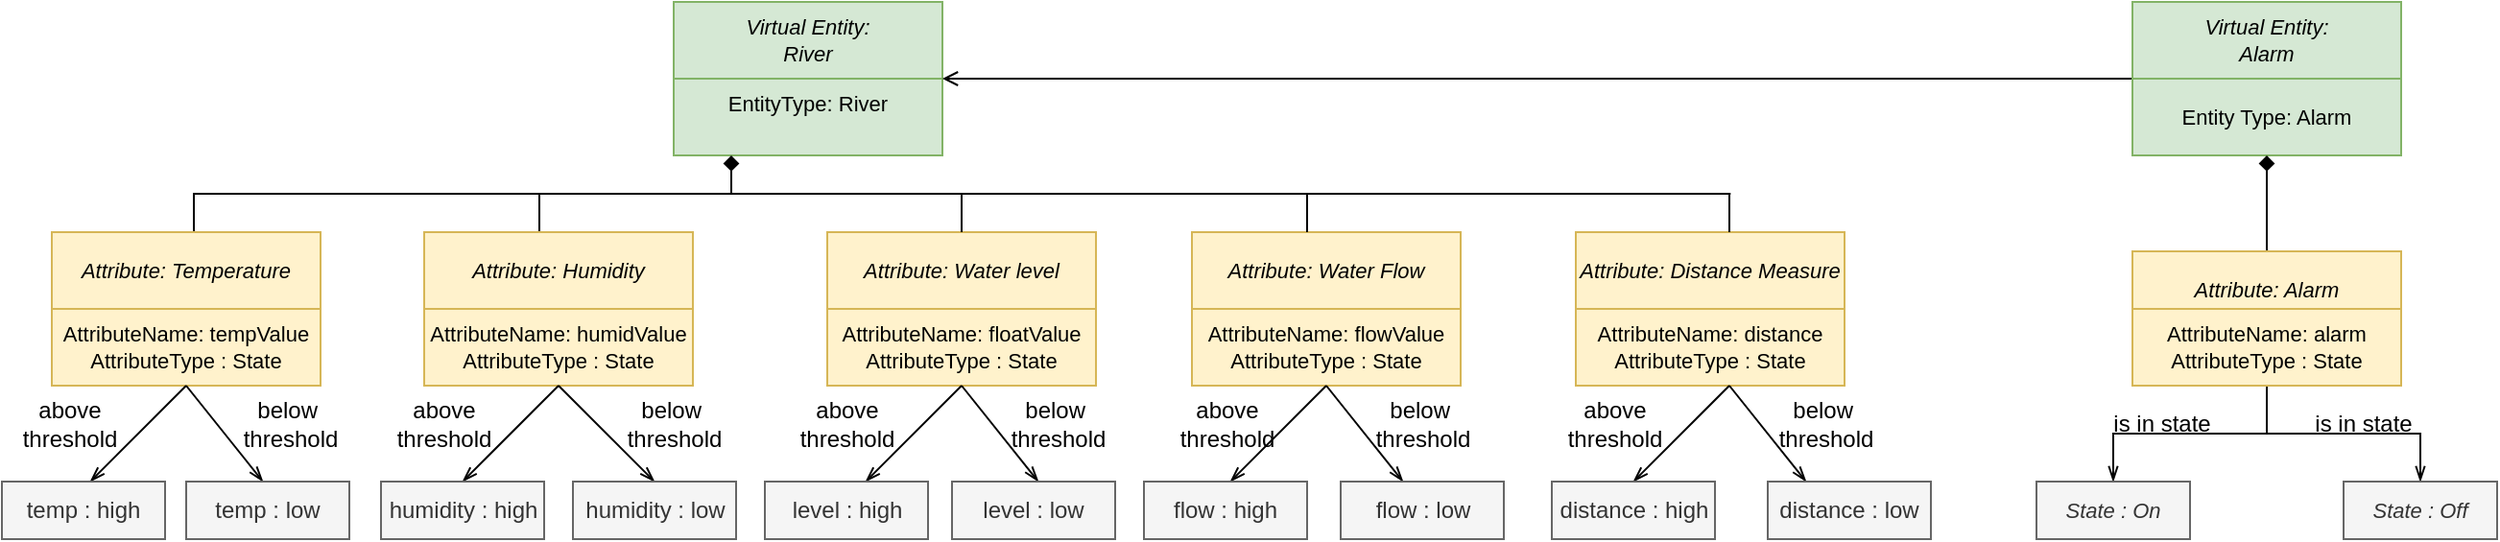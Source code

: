 <mxfile version="14.1.1" type="github">
  <diagram id="Xaw3y7m2BAXYYJtlHXCn" name="Page-1">
    <mxGraphModel dx="1951" dy="346" grid="1" gridSize="10" guides="1" tooltips="1" connect="1" arrows="1" fold="1" page="1" pageScale="1" pageWidth="1169" pageHeight="827" math="0" shadow="0">
      <root>
        <mxCell id="0" />
        <mxCell id="1" parent="0" />
        <mxCell id="1ENP_768lPTiWEfWRTLd-1" value="Virtual Entity:&lt;br style=&quot;font-size: 11px&quot;&gt;River" style="rounded=0;whiteSpace=wrap;html=1;fontStyle=2;fillColor=#d5e8d4;strokeColor=#82b366;fontSize=11;" parent="1" vertex="1">
          <mxGeometry x="-330" y="20" width="140" height="40" as="geometry" />
        </mxCell>
        <mxCell id="1ENP_768lPTiWEfWRTLd-2" value="&lt;span style=&quot;font-style: normal&quot;&gt;EntityType: River&lt;br&gt;&lt;br&gt;&lt;/span&gt;" style="rounded=0;whiteSpace=wrap;html=1;fontStyle=2;fillColor=#d5e8d4;strokeColor=#82b366;fontSize=11;" parent="1" vertex="1">
          <mxGeometry x="-330" y="60" width="140" height="40" as="geometry" />
        </mxCell>
        <mxCell id="1ENP_768lPTiWEfWRTLd-24" style="edgeStyle=orthogonalEdgeStyle;rounded=0;orthogonalLoop=1;jettySize=auto;html=1;exitX=0;exitY=1;exitDx=0;exitDy=0;entryX=1;entryY=1;entryDx=0;entryDy=0;endArrow=open;endFill=0;" parent="1" source="1ENP_768lPTiWEfWRTLd-3" target="1ENP_768lPTiWEfWRTLd-1" edge="1">
          <mxGeometry relative="1" as="geometry">
            <Array as="points">
              <mxPoint x="-20" y="60" />
              <mxPoint x="-20" y="60" />
            </Array>
          </mxGeometry>
        </mxCell>
        <mxCell id="1ENP_768lPTiWEfWRTLd-3" value="Virtual Entity:&lt;br style=&quot;font-size: 11px&quot;&gt;Alarm" style="rounded=0;whiteSpace=wrap;html=1;fontStyle=2;fillColor=#d5e8d4;strokeColor=#82b366;fontSize=11;" parent="1" vertex="1">
          <mxGeometry x="430" y="20" width="140" height="40" as="geometry" />
        </mxCell>
        <mxCell id="1ENP_768lPTiWEfWRTLd-4" value="&lt;span style=&quot;font-style: normal&quot;&gt;Entity Type: Alarm&lt;br&gt;&lt;/span&gt;" style="rounded=0;whiteSpace=wrap;html=1;fontStyle=2;fillColor=#d5e8d4;strokeColor=#82b366;fontSize=11;" parent="1" vertex="1">
          <mxGeometry x="430" y="60" width="140" height="40" as="geometry" />
        </mxCell>
        <mxCell id="1ENP_768lPTiWEfWRTLd-5" value="Attribute: Water Flow" style="rounded=0;whiteSpace=wrap;html=1;fontStyle=2;fillColor=#fff2cc;strokeColor=#d6b656;fontSize=11;" parent="1" vertex="1">
          <mxGeometry x="-60" y="140" width="140" height="40" as="geometry" />
        </mxCell>
        <mxCell id="1ENP_768lPTiWEfWRTLd-6" value="&lt;span style=&quot;font-style: normal&quot;&gt;AttributeName: flowValue&lt;br&gt;AttributeType : State&lt;/span&gt;" style="rounded=0;whiteSpace=wrap;html=1;fontStyle=2;fillColor=#fff2cc;strokeColor=#d6b656;fontSize=11;" parent="1" vertex="1">
          <mxGeometry x="-60" y="180" width="140" height="40" as="geometry" />
        </mxCell>
        <mxCell id="1ENP_768lPTiWEfWRTLd-25" style="edgeStyle=orthogonalEdgeStyle;rounded=0;orthogonalLoop=1;jettySize=auto;html=1;exitX=0.5;exitY=0;exitDx=0;exitDy=0;entryX=0.5;entryY=1;entryDx=0;entryDy=0;endArrow=diamond;endFill=1;" parent="1" source="1ENP_768lPTiWEfWRTLd-7" edge="1">
          <mxGeometry relative="1" as="geometry">
            <mxPoint x="-300" y="100" as="targetPoint" />
            <Array as="points">
              <mxPoint x="-580" y="140" />
              <mxPoint x="-580" y="120" />
              <mxPoint x="-300" y="120" />
            </Array>
          </mxGeometry>
        </mxCell>
        <mxCell id="1ENP_768lPTiWEfWRTLd-7" value="Attribute: Temperature" style="rounded=0;whiteSpace=wrap;html=1;fontStyle=2;fillColor=#fff2cc;strokeColor=#d6b656;fontSize=11;" parent="1" vertex="1">
          <mxGeometry x="-654" y="140" width="140" height="40" as="geometry" />
        </mxCell>
        <mxCell id="1ENP_768lPTiWEfWRTLd-8" value="&lt;span style=&quot;font-style: normal&quot;&gt;AttributeName: tempValue&lt;br&gt;AttributeType : State&lt;/span&gt;" style="rounded=0;whiteSpace=wrap;html=1;fontStyle=2;fillColor=#fff2cc;strokeColor=#d6b656;fontSize=11;" parent="1" vertex="1">
          <mxGeometry x="-654" y="180" width="140" height="40" as="geometry" />
        </mxCell>
        <mxCell id="1ENP_768lPTiWEfWRTLd-9" value="Attribute: Water level" style="rounded=0;whiteSpace=wrap;html=1;fontStyle=2;fillColor=#fff2cc;strokeColor=#d6b656;fontSize=11;" parent="1" vertex="1">
          <mxGeometry x="-250" y="140" width="140" height="40" as="geometry" />
        </mxCell>
        <mxCell id="1ENP_768lPTiWEfWRTLd-10" value="&lt;span style=&quot;font-style: normal&quot;&gt;AttributeName: floatValue&lt;br&gt;AttributeType : State&lt;/span&gt;" style="rounded=0;whiteSpace=wrap;html=1;fontStyle=2;fillColor=#fff2cc;strokeColor=#d6b656;fontSize=11;" parent="1" vertex="1">
          <mxGeometry x="-250" y="180" width="140" height="40" as="geometry" />
        </mxCell>
        <mxCell id="1ENP_768lPTiWEfWRTLd-28" style="edgeStyle=orthogonalEdgeStyle;rounded=0;orthogonalLoop=1;jettySize=auto;html=1;exitX=0.5;exitY=0;exitDx=0;exitDy=0;endArrow=diamond;endFill=1;entryX=0.5;entryY=1;entryDx=0;entryDy=0;" parent="1" source="1ENP_768lPTiWEfWRTLd-13" edge="1" target="1ENP_768lPTiWEfWRTLd-4">
          <mxGeometry relative="1" as="geometry">
            <mxPoint x="500" y="100" as="targetPoint" />
          </mxGeometry>
        </mxCell>
        <mxCell id="1ENP_768lPTiWEfWRTLd-13" value="Attribute: Alarm" style="rounded=0;whiteSpace=wrap;html=1;fontStyle=2;fillColor=#fff2cc;strokeColor=#d6b656;fontSize=11;" parent="1" vertex="1">
          <mxGeometry x="430" y="150" width="140" height="40" as="geometry" />
        </mxCell>
        <mxCell id="1ENP_768lPTiWEfWRTLd-36" style="edgeStyle=orthogonalEdgeStyle;rounded=0;orthogonalLoop=1;jettySize=auto;html=1;exitX=0.5;exitY=1;exitDx=0;exitDy=0;entryX=0.5;entryY=0;entryDx=0;entryDy=0;endArrow=openThin;endFill=0;" parent="1" source="1ENP_768lPTiWEfWRTLd-14" target="1ENP_768lPTiWEfWRTLd-22" edge="1">
          <mxGeometry relative="1" as="geometry" />
        </mxCell>
        <mxCell id="1ENP_768lPTiWEfWRTLd-40" style="edgeStyle=orthogonalEdgeStyle;rounded=0;orthogonalLoop=1;jettySize=auto;html=1;exitX=0.5;exitY=1;exitDx=0;exitDy=0;entryX=0.5;entryY=0;entryDx=0;entryDy=0;endArrow=openThin;endFill=0;" parent="1" source="1ENP_768lPTiWEfWRTLd-14" target="1ENP_768lPTiWEfWRTLd-39" edge="1">
          <mxGeometry relative="1" as="geometry" />
        </mxCell>
        <mxCell id="1ENP_768lPTiWEfWRTLd-14" value="&lt;span style=&quot;font-style: normal&quot;&gt;AttributeName: alarm&lt;br&gt;AttributeType : State&lt;/span&gt;" style="rounded=0;whiteSpace=wrap;html=1;fontStyle=2;fillColor=#fff2cc;strokeColor=#d6b656;fontSize=11;" parent="1" vertex="1">
          <mxGeometry x="430" y="180" width="140" height="40" as="geometry" />
        </mxCell>
        <mxCell id="1ENP_768lPTiWEfWRTLd-22" value="State : On" style="rounded=0;whiteSpace=wrap;html=1;fontStyle=2;fillColor=#f5f5f5;strokeColor=#666666;fontColor=#333333;fontSize=11;" parent="1" vertex="1">
          <mxGeometry x="380" y="270" width="80" height="30" as="geometry" />
        </mxCell>
        <mxCell id="1ENP_768lPTiWEfWRTLd-39" value="State : Off" style="rounded=0;whiteSpace=wrap;html=1;fontStyle=2;fillColor=#f5f5f5;strokeColor=#666666;fontColor=#333333;fontSize=11;" parent="1" vertex="1">
          <mxGeometry x="540" y="270" width="80" height="30" as="geometry" />
        </mxCell>
        <mxCell id="EhtHmSMO45aY44amCw6f-3" value="Attribute: Distance Measure" style="rounded=0;whiteSpace=wrap;html=1;fontStyle=2;fillColor=#fff2cc;strokeColor=#d6b656;fontSize=11;" vertex="1" parent="1">
          <mxGeometry x="140" y="140" width="140" height="40" as="geometry" />
        </mxCell>
        <mxCell id="EhtHmSMO45aY44amCw6f-6" value="&lt;span style=&quot;font-style: normal&quot;&gt;AttributeName: distance&lt;br&gt;AttributeType : State&lt;/span&gt;" style="rounded=0;whiteSpace=wrap;html=1;fontStyle=2;fillColor=#fff2cc;strokeColor=#d6b656;fontSize=11;" vertex="1" parent="1">
          <mxGeometry x="140" y="180" width="140" height="40" as="geometry" />
        </mxCell>
        <mxCell id="EhtHmSMO45aY44amCw6f-9" value="" style="endArrow=none;html=1;" edge="1" parent="1">
          <mxGeometry width="50" height="50" relative="1" as="geometry">
            <mxPoint x="-300" y="120" as="sourcePoint" />
            <mxPoint x="220.667" y="120" as="targetPoint" />
          </mxGeometry>
        </mxCell>
        <mxCell id="EhtHmSMO45aY44amCw6f-10" value="" style="endArrow=none;html=1;" edge="1" parent="1">
          <mxGeometry width="50" height="50" relative="1" as="geometry">
            <mxPoint y="140" as="sourcePoint" />
            <mxPoint y="120" as="targetPoint" />
          </mxGeometry>
        </mxCell>
        <mxCell id="EhtHmSMO45aY44amCw6f-11" value="" style="endArrow=none;html=1;" edge="1" parent="1">
          <mxGeometry width="50" height="50" relative="1" as="geometry">
            <mxPoint x="220" y="140" as="sourcePoint" />
            <mxPoint x="220" y="120" as="targetPoint" />
          </mxGeometry>
        </mxCell>
        <mxCell id="EhtHmSMO45aY44amCw6f-26" value="is in state" style="text;html=1;align=center;verticalAlign=middle;resizable=0;points=[];autosize=1;" vertex="1" parent="1">
          <mxGeometry x="410" y="230" width="70" height="20" as="geometry" />
        </mxCell>
        <mxCell id="EhtHmSMO45aY44amCw6f-27" value="is in state" style="text;html=1;align=center;verticalAlign=middle;resizable=0;points=[];autosize=1;" vertex="1" parent="1">
          <mxGeometry x="515" y="230" width="70" height="20" as="geometry" />
        </mxCell>
        <mxCell id="EhtHmSMO45aY44amCw6f-28" value="" style="endArrow=none;html=1;exitX=0.5;exitY=0;exitDx=0;exitDy=0;" edge="1" parent="1" source="1ENP_768lPTiWEfWRTLd-9">
          <mxGeometry width="50" height="50" relative="1" as="geometry">
            <mxPoint x="-210" y="200" as="sourcePoint" />
            <mxPoint x="-180" y="120" as="targetPoint" />
          </mxGeometry>
        </mxCell>
        <mxCell id="EhtHmSMO45aY44amCw6f-29" value="" style="endArrow=none;html=1;" edge="1" parent="1">
          <mxGeometry width="50" height="50" relative="1" as="geometry">
            <mxPoint x="-400" y="140" as="sourcePoint" />
            <mxPoint x="-400" y="120" as="targetPoint" />
          </mxGeometry>
        </mxCell>
        <mxCell id="EhtHmSMO45aY44amCw6f-30" value="Attribute: Humidity" style="rounded=0;whiteSpace=wrap;html=1;fontStyle=2;fillColor=#fff2cc;strokeColor=#d6b656;fontSize=11;" vertex="1" parent="1">
          <mxGeometry x="-460" y="140" width="140" height="40" as="geometry" />
        </mxCell>
        <mxCell id="EhtHmSMO45aY44amCw6f-31" value="&lt;span style=&quot;font-style: normal&quot;&gt;AttributeName: humidValue&lt;br&gt;AttributeType : State&lt;/span&gt;" style="rounded=0;whiteSpace=wrap;html=1;fontStyle=2;fillColor=#fff2cc;strokeColor=#d6b656;fontSize=11;" vertex="1" parent="1">
          <mxGeometry x="-460" y="180" width="140" height="40" as="geometry" />
        </mxCell>
        <mxCell id="EhtHmSMO45aY44amCw6f-32" value="" style="endArrow=openThin;html=1;exitX=0.5;exitY=1;exitDx=0;exitDy=0;endFill=0;" edge="1" parent="1" source="1ENP_768lPTiWEfWRTLd-8">
          <mxGeometry width="50" height="50" relative="1" as="geometry">
            <mxPoint x="-644" y="210" as="sourcePoint" />
            <mxPoint x="-634" y="270" as="targetPoint" />
          </mxGeometry>
        </mxCell>
        <mxCell id="EhtHmSMO45aY44amCw6f-33" value="" style="endArrow=openThin;html=1;endFill=0;" edge="1" parent="1">
          <mxGeometry width="50" height="50" relative="1" as="geometry">
            <mxPoint x="-584" y="220" as="sourcePoint" />
            <mxPoint x="-544" y="270" as="targetPoint" />
          </mxGeometry>
        </mxCell>
        <mxCell id="EhtHmSMO45aY44amCw6f-35" value="" style="endArrow=openThin;html=1;exitX=0.5;exitY=1;exitDx=0;exitDy=0;endFill=0;" edge="1" parent="1" source="EhtHmSMO45aY44amCw6f-31">
          <mxGeometry width="50" height="50" relative="1" as="geometry">
            <mxPoint x="-400" y="230" as="sourcePoint" />
            <mxPoint x="-440" y="270" as="targetPoint" />
          </mxGeometry>
        </mxCell>
        <mxCell id="EhtHmSMO45aY44amCw6f-36" value="" style="endArrow=openThin;html=1;exitX=0.5;exitY=1;exitDx=0;exitDy=0;endFill=0;" edge="1" parent="1" source="EhtHmSMO45aY44amCw6f-31">
          <mxGeometry width="50" height="50" relative="1" as="geometry">
            <mxPoint x="-330" y="230" as="sourcePoint" />
            <mxPoint x="-340" y="270" as="targetPoint" />
          </mxGeometry>
        </mxCell>
        <mxCell id="EhtHmSMO45aY44amCw6f-37" value="" style="endArrow=openThin;html=1;exitX=0.5;exitY=1;exitDx=0;exitDy=0;endFill=0;" edge="1" parent="1">
          <mxGeometry width="50" height="50" relative="1" as="geometry">
            <mxPoint x="-180" y="220" as="sourcePoint" />
            <mxPoint x="-230" y="270" as="targetPoint" />
          </mxGeometry>
        </mxCell>
        <mxCell id="EhtHmSMO45aY44amCw6f-38" value="" style="endArrow=openThin;html=1;endFill=0;" edge="1" parent="1">
          <mxGeometry width="50" height="50" relative="1" as="geometry">
            <mxPoint x="-180" y="220" as="sourcePoint" />
            <mxPoint x="-140" y="270" as="targetPoint" />
          </mxGeometry>
        </mxCell>
        <mxCell id="EhtHmSMO45aY44amCw6f-39" value="" style="endArrow=openThin;html=1;exitX=0.5;exitY=1;exitDx=0;exitDy=0;endFill=0;" edge="1" parent="1">
          <mxGeometry width="50" height="50" relative="1" as="geometry">
            <mxPoint x="10" y="220" as="sourcePoint" />
            <mxPoint x="-40" y="270" as="targetPoint" />
          </mxGeometry>
        </mxCell>
        <mxCell id="EhtHmSMO45aY44amCw6f-40" value="" style="endArrow=openThin;html=1;endFill=0;" edge="1" parent="1">
          <mxGeometry width="50" height="50" relative="1" as="geometry">
            <mxPoint x="10" y="220" as="sourcePoint" />
            <mxPoint x="50" y="270" as="targetPoint" />
          </mxGeometry>
        </mxCell>
        <mxCell id="EhtHmSMO45aY44amCw6f-41" value="" style="endArrow=openThin;html=1;exitX=0.5;exitY=1;exitDx=0;exitDy=0;endFill=0;" edge="1" parent="1">
          <mxGeometry width="50" height="50" relative="1" as="geometry">
            <mxPoint x="220" y="220" as="sourcePoint" />
            <mxPoint x="170" y="270" as="targetPoint" />
          </mxGeometry>
        </mxCell>
        <mxCell id="EhtHmSMO45aY44amCw6f-42" value="" style="endArrow=openThin;html=1;endFill=0;" edge="1" parent="1">
          <mxGeometry width="50" height="50" relative="1" as="geometry">
            <mxPoint x="220" y="220" as="sourcePoint" />
            <mxPoint x="260" y="270" as="targetPoint" />
          </mxGeometry>
        </mxCell>
        <mxCell id="EhtHmSMO45aY44amCw6f-43" value="above&lt;br&gt;threshold" style="text;html=1;align=center;verticalAlign=middle;resizable=0;points=[];autosize=1;" vertex="1" parent="1">
          <mxGeometry x="-675" y="225" width="60" height="30" as="geometry" />
        </mxCell>
        <mxCell id="EhtHmSMO45aY44amCw6f-44" value="above &lt;br&gt;threshold" style="text;html=1;align=center;verticalAlign=middle;resizable=0;points=[];autosize=1;" vertex="1" parent="1">
          <mxGeometry x="-480" y="225" width="60" height="30" as="geometry" />
        </mxCell>
        <mxCell id="EhtHmSMO45aY44amCw6f-45" value="above &lt;br&gt;threshold" style="text;html=1;align=center;verticalAlign=middle;resizable=0;points=[];autosize=1;" vertex="1" parent="1">
          <mxGeometry x="-270" y="225" width="60" height="30" as="geometry" />
        </mxCell>
        <mxCell id="EhtHmSMO45aY44amCw6f-46" value="above &lt;br&gt;threshold" style="text;html=1;align=center;verticalAlign=middle;resizable=0;points=[];autosize=1;" vertex="1" parent="1">
          <mxGeometry x="-72.5" y="225" width="60" height="30" as="geometry" />
        </mxCell>
        <mxCell id="EhtHmSMO45aY44amCw6f-47" value="above &lt;br&gt;threshold" style="text;html=1;align=center;verticalAlign=middle;resizable=0;points=[];autosize=1;" vertex="1" parent="1">
          <mxGeometry x="130" y="225" width="60" height="30" as="geometry" />
        </mxCell>
        <mxCell id="EhtHmSMO45aY44amCw6f-48" value="below&amp;nbsp;&lt;br&gt;threshold" style="text;html=1;align=center;verticalAlign=middle;resizable=0;points=[];autosize=1;" vertex="1" parent="1">
          <mxGeometry x="-560" y="225" width="60" height="30" as="geometry" />
        </mxCell>
        <mxCell id="EhtHmSMO45aY44amCw6f-49" value="below&amp;nbsp;&lt;br&gt;threshold" style="text;html=1;align=center;verticalAlign=middle;resizable=0;points=[];autosize=1;" vertex="1" parent="1">
          <mxGeometry x="-360" y="225" width="60" height="30" as="geometry" />
        </mxCell>
        <mxCell id="EhtHmSMO45aY44amCw6f-50" value="below&amp;nbsp;&lt;br&gt;threshold" style="text;html=1;align=center;verticalAlign=middle;resizable=0;points=[];autosize=1;" vertex="1" parent="1">
          <mxGeometry x="-160" y="225" width="60" height="30" as="geometry" />
        </mxCell>
        <mxCell id="EhtHmSMO45aY44amCw6f-51" value="below&amp;nbsp;&lt;br&gt;threshold" style="text;html=1;align=center;verticalAlign=middle;resizable=0;points=[];autosize=1;" vertex="1" parent="1">
          <mxGeometry x="30" y="225" width="60" height="30" as="geometry" />
        </mxCell>
        <mxCell id="EhtHmSMO45aY44amCw6f-52" value="below&amp;nbsp;&lt;br&gt;threshold" style="text;html=1;align=center;verticalAlign=middle;resizable=0;points=[];autosize=1;" vertex="1" parent="1">
          <mxGeometry x="240" y="225" width="60" height="30" as="geometry" />
        </mxCell>
        <mxCell id="EhtHmSMO45aY44amCw6f-54" value="temp : high" style="rounded=0;whiteSpace=wrap;html=1;fillColor=#f5f5f5;strokeColor=#666666;fontColor=#333333;" vertex="1" parent="1">
          <mxGeometry x="-680" y="270" width="85" height="30" as="geometry" />
        </mxCell>
        <mxCell id="EhtHmSMO45aY44amCw6f-56" value="temp : low" style="rounded=0;whiteSpace=wrap;html=1;fillColor=#f5f5f5;strokeColor=#666666;fontColor=#333333;" vertex="1" parent="1">
          <mxGeometry x="-584" y="270" width="85" height="30" as="geometry" />
        </mxCell>
        <mxCell id="EhtHmSMO45aY44amCw6f-57" value="humidity : high" style="rounded=0;whiteSpace=wrap;html=1;fillColor=#f5f5f5;strokeColor=#666666;fontColor=#333333;" vertex="1" parent="1">
          <mxGeometry x="-482.5" y="270" width="85" height="30" as="geometry" />
        </mxCell>
        <mxCell id="EhtHmSMO45aY44amCw6f-58" value="humidity : low" style="rounded=0;whiteSpace=wrap;html=1;fillColor=#f5f5f5;strokeColor=#666666;fontColor=#333333;" vertex="1" parent="1">
          <mxGeometry x="-382.5" y="270" width="85" height="30" as="geometry" />
        </mxCell>
        <mxCell id="EhtHmSMO45aY44amCw6f-59" value="level : high" style="rounded=0;whiteSpace=wrap;html=1;fillColor=#f5f5f5;strokeColor=#666666;fontColor=#333333;" vertex="1" parent="1">
          <mxGeometry x="-282.5" y="270" width="85" height="30" as="geometry" />
        </mxCell>
        <mxCell id="EhtHmSMO45aY44amCw6f-60" value="level : low" style="rounded=0;whiteSpace=wrap;html=1;fillColor=#f5f5f5;strokeColor=#666666;fontColor=#333333;" vertex="1" parent="1">
          <mxGeometry x="-185" y="270" width="85" height="30" as="geometry" />
        </mxCell>
        <mxCell id="EhtHmSMO45aY44amCw6f-61" value="flow : high" style="rounded=0;whiteSpace=wrap;html=1;fillColor=#f5f5f5;strokeColor=#666666;fontColor=#333333;" vertex="1" parent="1">
          <mxGeometry x="-85" y="270" width="85" height="30" as="geometry" />
        </mxCell>
        <mxCell id="EhtHmSMO45aY44amCw6f-62" value="flow : low" style="rounded=0;whiteSpace=wrap;html=1;fillColor=#f5f5f5;strokeColor=#666666;fontColor=#333333;" vertex="1" parent="1">
          <mxGeometry x="17.5" y="270" width="85" height="30" as="geometry" />
        </mxCell>
        <mxCell id="EhtHmSMO45aY44amCw6f-63" value="distance : high" style="rounded=0;whiteSpace=wrap;html=1;fillColor=#f5f5f5;strokeColor=#666666;fontColor=#333333;" vertex="1" parent="1">
          <mxGeometry x="127.5" y="270" width="85" height="30" as="geometry" />
        </mxCell>
        <mxCell id="EhtHmSMO45aY44amCw6f-64" value="distance : low" style="rounded=0;whiteSpace=wrap;html=1;fillColor=#f5f5f5;strokeColor=#666666;fontColor=#333333;" vertex="1" parent="1">
          <mxGeometry x="240" y="270" width="85" height="30" as="geometry" />
        </mxCell>
      </root>
    </mxGraphModel>
  </diagram>
</mxfile>

